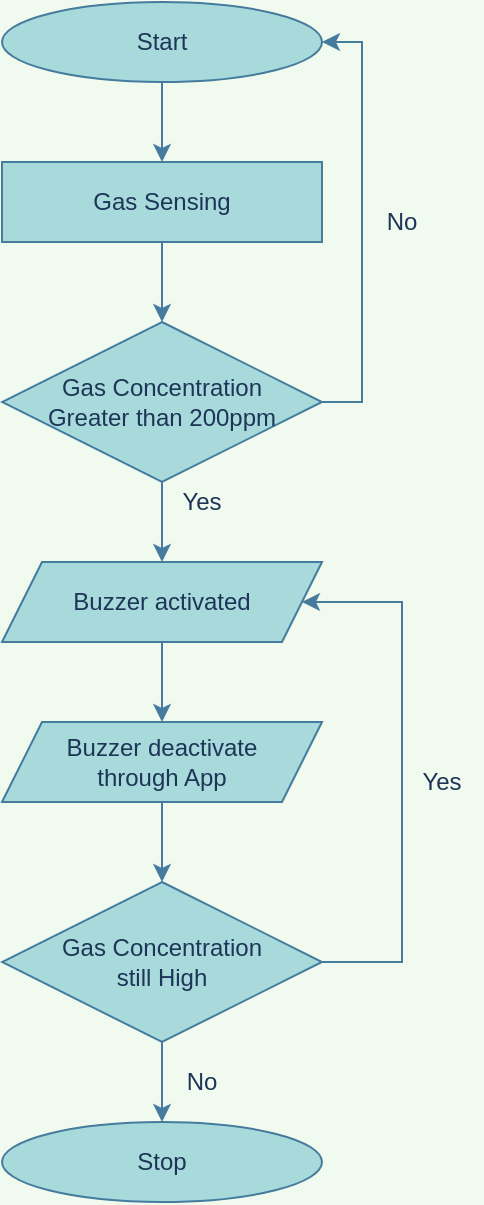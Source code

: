 <mxfile version="14.7.0" type="github">
  <diagram id="I-01opuqxf6GvvMw_x0U" name="Page-1">
    <mxGraphModel dx="1197" dy="681" grid="1" gridSize="10" guides="1" tooltips="1" connect="1" arrows="1" fold="1" page="1" pageScale="1" pageWidth="850" pageHeight="1100" background="#F1FAEE" math="0" shadow="0">
      <root>
        <mxCell id="0" />
        <mxCell id="1" parent="0" />
        <mxCell id="VPX5gsikIDRtzFNMlh-B-8" value="" style="edgeStyle=orthogonalEdgeStyle;rounded=0;orthogonalLoop=1;jettySize=auto;html=1;labelBackgroundColor=#F1FAEE;strokeColor=#457B9D;fontColor=#1D3557;" edge="1" parent="1" source="VPX5gsikIDRtzFNMlh-B-1" target="VPX5gsikIDRtzFNMlh-B-2">
          <mxGeometry relative="1" as="geometry" />
        </mxCell>
        <mxCell id="VPX5gsikIDRtzFNMlh-B-1" value="Start" style="ellipse;whiteSpace=wrap;html=1;fillColor=#A8DADC;strokeColor=#457B9D;fontColor=#1D3557;" vertex="1" parent="1">
          <mxGeometry x="320" y="40" width="160" height="40" as="geometry" />
        </mxCell>
        <mxCell id="VPX5gsikIDRtzFNMlh-B-9" value="" style="edgeStyle=orthogonalEdgeStyle;rounded=0;orthogonalLoop=1;jettySize=auto;html=1;labelBackgroundColor=#F1FAEE;strokeColor=#457B9D;fontColor=#1D3557;" edge="1" parent="1" source="VPX5gsikIDRtzFNMlh-B-2" target="VPX5gsikIDRtzFNMlh-B-3">
          <mxGeometry relative="1" as="geometry" />
        </mxCell>
        <mxCell id="VPX5gsikIDRtzFNMlh-B-2" value="Gas Sensing" style="rounded=0;whiteSpace=wrap;html=1;fillColor=#A8DADC;strokeColor=#457B9D;fontColor=#1D3557;" vertex="1" parent="1">
          <mxGeometry x="320" y="120" width="160" height="40" as="geometry" />
        </mxCell>
        <mxCell id="VPX5gsikIDRtzFNMlh-B-10" value="" style="edgeStyle=orthogonalEdgeStyle;rounded=0;orthogonalLoop=1;jettySize=auto;html=1;labelBackgroundColor=#F1FAEE;strokeColor=#457B9D;fontColor=#1D3557;" edge="1" parent="1" source="VPX5gsikIDRtzFNMlh-B-3" target="VPX5gsikIDRtzFNMlh-B-4">
          <mxGeometry relative="1" as="geometry" />
        </mxCell>
        <mxCell id="VPX5gsikIDRtzFNMlh-B-14" style="edgeStyle=orthogonalEdgeStyle;rounded=0;orthogonalLoop=1;jettySize=auto;html=1;exitX=1;exitY=0.5;exitDx=0;exitDy=0;entryX=1;entryY=0.5;entryDx=0;entryDy=0;labelBackgroundColor=#F1FAEE;strokeColor=#457B9D;fontColor=#1D3557;" edge="1" parent="1" source="VPX5gsikIDRtzFNMlh-B-3" target="VPX5gsikIDRtzFNMlh-B-1">
          <mxGeometry relative="1" as="geometry" />
        </mxCell>
        <mxCell id="VPX5gsikIDRtzFNMlh-B-3" value="Gas Concentration &lt;br&gt;Greater than 200ppm" style="rhombus;whiteSpace=wrap;html=1;fillColor=#A8DADC;strokeColor=#457B9D;fontColor=#1D3557;" vertex="1" parent="1">
          <mxGeometry x="320" y="200" width="160" height="80" as="geometry" />
        </mxCell>
        <mxCell id="VPX5gsikIDRtzFNMlh-B-11" value="" style="edgeStyle=orthogonalEdgeStyle;rounded=0;orthogonalLoop=1;jettySize=auto;html=1;labelBackgroundColor=#F1FAEE;strokeColor=#457B9D;fontColor=#1D3557;" edge="1" parent="1" source="VPX5gsikIDRtzFNMlh-B-4" target="VPX5gsikIDRtzFNMlh-B-5">
          <mxGeometry relative="1" as="geometry" />
        </mxCell>
        <mxCell id="VPX5gsikIDRtzFNMlh-B-4" value="Buzzer activated" style="shape=parallelogram;perimeter=parallelogramPerimeter;whiteSpace=wrap;html=1;fixedSize=1;fillColor=#A8DADC;strokeColor=#457B9D;fontColor=#1D3557;" vertex="1" parent="1">
          <mxGeometry x="320" y="320" width="160" height="40" as="geometry" />
        </mxCell>
        <mxCell id="VPX5gsikIDRtzFNMlh-B-12" value="" style="edgeStyle=orthogonalEdgeStyle;rounded=0;orthogonalLoop=1;jettySize=auto;html=1;labelBackgroundColor=#F1FAEE;strokeColor=#457B9D;fontColor=#1D3557;" edge="1" parent="1" source="VPX5gsikIDRtzFNMlh-B-5" target="VPX5gsikIDRtzFNMlh-B-6">
          <mxGeometry relative="1" as="geometry" />
        </mxCell>
        <mxCell id="VPX5gsikIDRtzFNMlh-B-5" value="Buzzer deactivate &lt;br&gt;through App" style="shape=parallelogram;perimeter=parallelogramPerimeter;whiteSpace=wrap;html=1;fixedSize=1;fillColor=#A8DADC;strokeColor=#457B9D;fontColor=#1D3557;" vertex="1" parent="1">
          <mxGeometry x="320" y="400" width="160" height="40" as="geometry" />
        </mxCell>
        <mxCell id="VPX5gsikIDRtzFNMlh-B-13" value="" style="edgeStyle=orthogonalEdgeStyle;rounded=0;orthogonalLoop=1;jettySize=auto;html=1;labelBackgroundColor=#F1FAEE;strokeColor=#457B9D;fontColor=#1D3557;" edge="1" parent="1" source="VPX5gsikIDRtzFNMlh-B-6" target="VPX5gsikIDRtzFNMlh-B-7">
          <mxGeometry relative="1" as="geometry" />
        </mxCell>
        <mxCell id="VPX5gsikIDRtzFNMlh-B-15" style="edgeStyle=orthogonalEdgeStyle;rounded=0;orthogonalLoop=1;jettySize=auto;html=1;exitX=1;exitY=0.5;exitDx=0;exitDy=0;entryX=1;entryY=0.5;entryDx=0;entryDy=0;labelBackgroundColor=#F1FAEE;strokeColor=#457B9D;fontColor=#1D3557;" edge="1" parent="1" source="VPX5gsikIDRtzFNMlh-B-6" target="VPX5gsikIDRtzFNMlh-B-4">
          <mxGeometry relative="1" as="geometry">
            <mxPoint x="520" y="340" as="targetPoint" />
            <Array as="points">
              <mxPoint x="520" y="520" />
              <mxPoint x="520" y="340" />
            </Array>
          </mxGeometry>
        </mxCell>
        <mxCell id="VPX5gsikIDRtzFNMlh-B-6" value="Gas Concentration &lt;br&gt;still High" style="rhombus;whiteSpace=wrap;html=1;fillColor=#A8DADC;strokeColor=#457B9D;fontColor=#1D3557;" vertex="1" parent="1">
          <mxGeometry x="320" y="480" width="160" height="80" as="geometry" />
        </mxCell>
        <mxCell id="VPX5gsikIDRtzFNMlh-B-7" value="Stop" style="ellipse;whiteSpace=wrap;html=1;fillColor=#A8DADC;strokeColor=#457B9D;fontColor=#1D3557;" vertex="1" parent="1">
          <mxGeometry x="320" y="600" width="160" height="40" as="geometry" />
        </mxCell>
        <mxCell id="VPX5gsikIDRtzFNMlh-B-16" value="No" style="text;html=1;strokeColor=none;fillColor=none;align=center;verticalAlign=middle;whiteSpace=wrap;rounded=0;fontColor=#1D3557;" vertex="1" parent="1">
          <mxGeometry x="500" y="140" width="40" height="20" as="geometry" />
        </mxCell>
        <mxCell id="VPX5gsikIDRtzFNMlh-B-17" value="Yes" style="text;html=1;strokeColor=none;fillColor=none;align=center;verticalAlign=middle;whiteSpace=wrap;rounded=0;fontColor=#1D3557;" vertex="1" parent="1">
          <mxGeometry x="400" y="280" width="40" height="20" as="geometry" />
        </mxCell>
        <mxCell id="VPX5gsikIDRtzFNMlh-B-18" value="Yes" style="text;html=1;strokeColor=none;fillColor=none;align=center;verticalAlign=middle;whiteSpace=wrap;rounded=0;fontColor=#1D3557;" vertex="1" parent="1">
          <mxGeometry x="520" y="420" width="40" height="20" as="geometry" />
        </mxCell>
        <mxCell id="VPX5gsikIDRtzFNMlh-B-19" value="No" style="text;html=1;strokeColor=none;fillColor=none;align=center;verticalAlign=middle;whiteSpace=wrap;rounded=0;fontColor=#1D3557;" vertex="1" parent="1">
          <mxGeometry x="400" y="570" width="40" height="20" as="geometry" />
        </mxCell>
      </root>
    </mxGraphModel>
  </diagram>
</mxfile>
